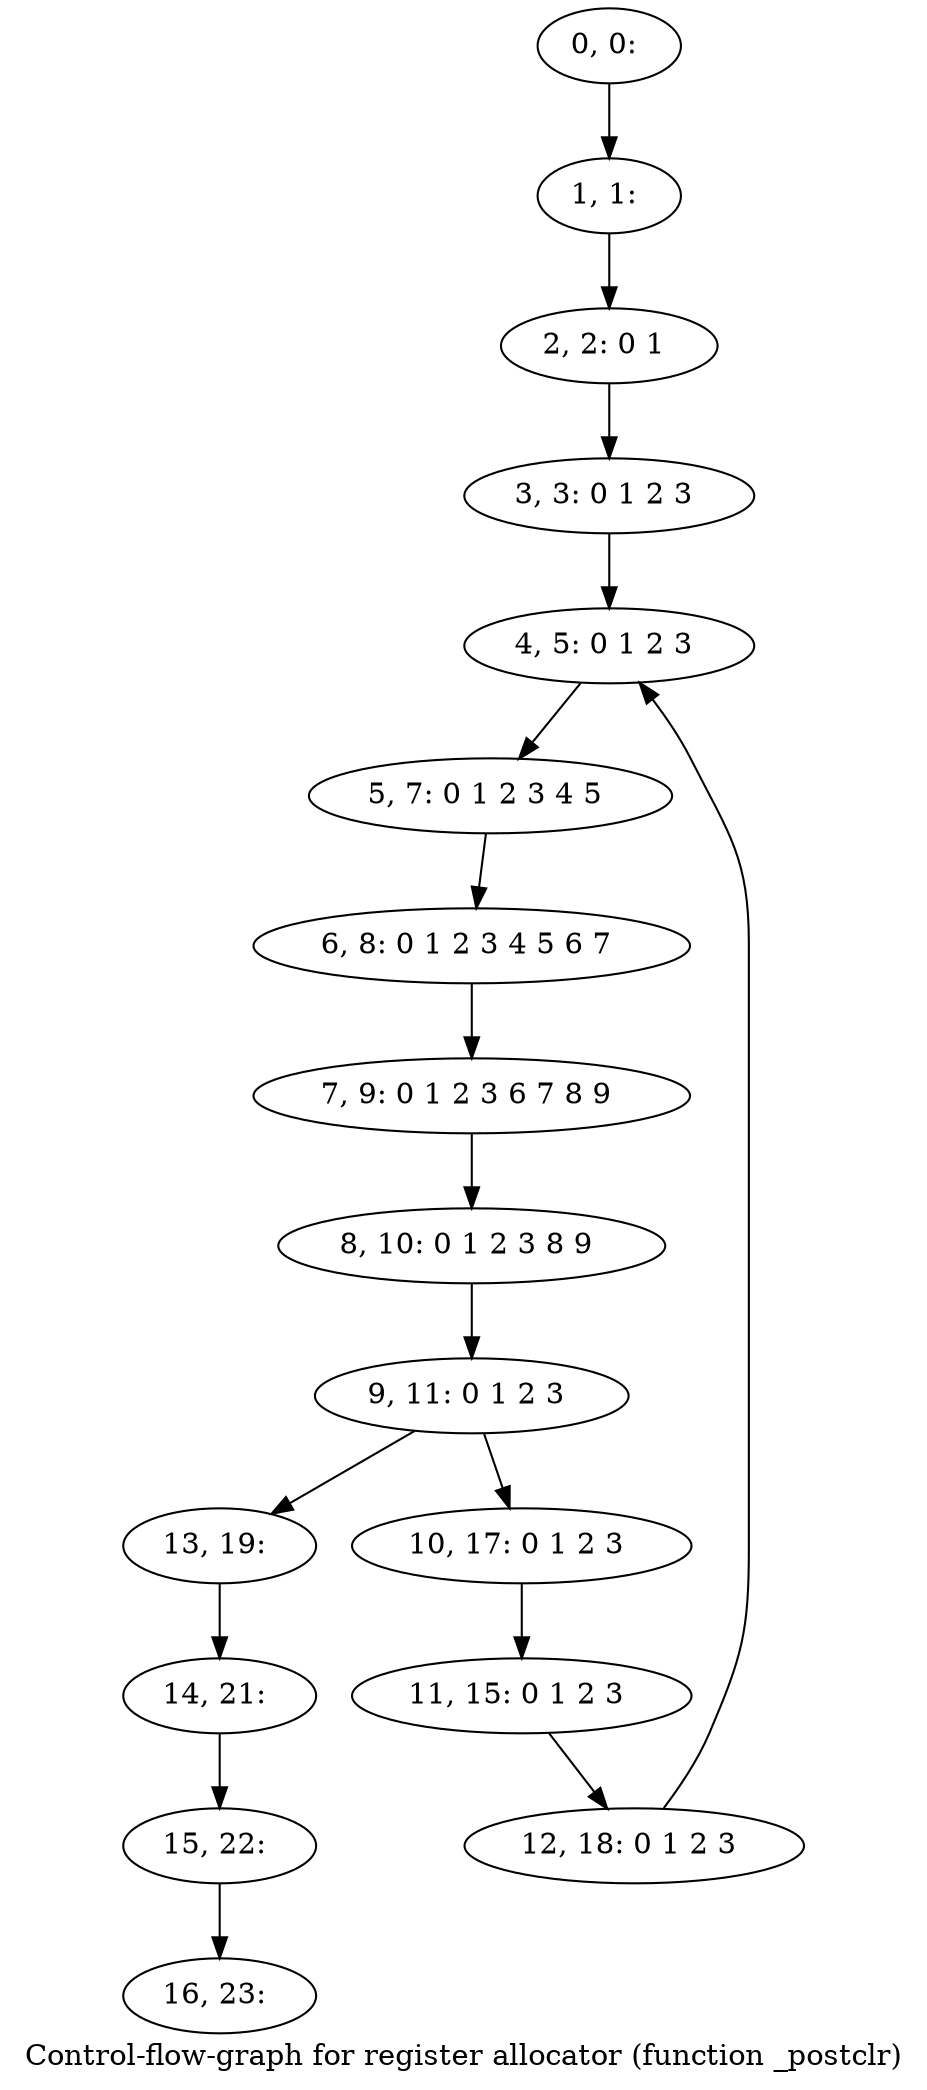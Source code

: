 digraph G {
graph [label="Control-flow-graph for register allocator (function _postclr)"]
0[label="0, 0: "];
1[label="1, 1: "];
2[label="2, 2: 0 1 "];
3[label="3, 3: 0 1 2 3 "];
4[label="4, 5: 0 1 2 3 "];
5[label="5, 7: 0 1 2 3 4 5 "];
6[label="6, 8: 0 1 2 3 4 5 6 7 "];
7[label="7, 9: 0 1 2 3 6 7 8 9 "];
8[label="8, 10: 0 1 2 3 8 9 "];
9[label="9, 11: 0 1 2 3 "];
10[label="10, 17: 0 1 2 3 "];
11[label="11, 15: 0 1 2 3 "];
12[label="12, 18: 0 1 2 3 "];
13[label="13, 19: "];
14[label="14, 21: "];
15[label="15, 22: "];
16[label="16, 23: "];
0->1 ;
1->2 ;
2->3 ;
3->4 ;
4->5 ;
5->6 ;
6->7 ;
7->8 ;
8->9 ;
9->10 ;
9->13 ;
10->11 ;
11->12 ;
12->4 ;
13->14 ;
14->15 ;
15->16 ;
}

